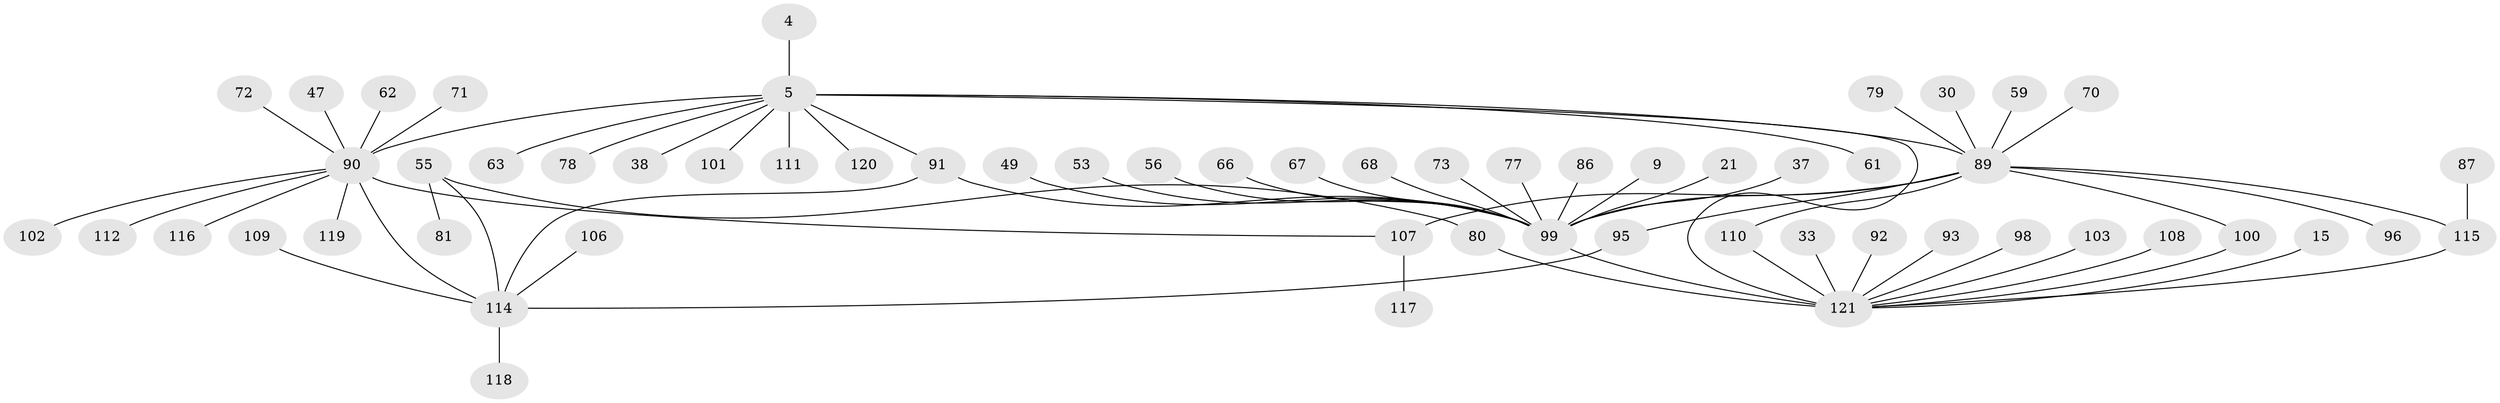 // original degree distribution, {13: 0.008264462809917356, 8: 0.01652892561983471, 3: 0.09090909090909091, 1: 0.5371900826446281, 6: 0.01652892561983471, 9: 0.008264462809917356, 12: 0.008264462809917356, 5: 0.049586776859504134, 2: 0.17355371900826447, 11: 0.01652892561983471, 4: 0.05785123966942149, 7: 0.01652892561983471}
// Generated by graph-tools (version 1.1) at 2025/47/03/09/25 04:47:11]
// undirected, 60 vertices, 68 edges
graph export_dot {
graph [start="1"]
  node [color=gray90,style=filled];
  4;
  5 [super="+1"];
  9;
  15;
  21;
  30;
  33 [super="+16"];
  37;
  38;
  47;
  49;
  53;
  55 [super="+54"];
  56;
  59;
  61;
  62;
  63 [super="+24"];
  66;
  67;
  68;
  70;
  71;
  72 [super="+25+29"];
  73;
  77;
  78;
  79;
  80;
  81;
  86 [super="+41"];
  87;
  89 [super="+13+32"];
  90 [super="+10+83"];
  91 [super="+69+43+76"];
  92;
  93 [super="+85"];
  95 [super="+52"];
  96;
  98 [super="+46"];
  99 [super="+35+88+48"];
  100;
  101;
  102;
  103;
  106;
  107;
  108;
  109;
  110 [super="+75"];
  111;
  112;
  114 [super="+17+36+6"];
  115 [super="+58"];
  116 [super="+97"];
  117;
  118 [super="+113"];
  119;
  120;
  121 [super="+64+31+105"];
  4 -- 5;
  5 -- 61;
  5 -- 120;
  5 -- 38;
  5 -- 101;
  5 -- 78;
  5 -- 111;
  5 -- 90 [weight=3];
  5 -- 89 [weight=3];
  5 -- 63;
  5 -- 91;
  5 -- 121;
  9 -- 99;
  15 -- 121;
  21 -- 99;
  30 -- 89;
  33 -- 121;
  37 -- 99;
  47 -- 90;
  49 -- 99;
  53 -- 99;
  55 -- 80 [weight=2];
  55 -- 81;
  55 -- 114 [weight=2];
  56 -- 99;
  59 -- 89;
  62 -- 90;
  66 -- 99;
  67 -- 99;
  68 -- 99;
  70 -- 89;
  71 -- 90;
  72 -- 90;
  73 -- 99;
  77 -- 99;
  79 -- 89;
  80 -- 121 [weight=2];
  86 -- 99;
  87 -- 115;
  89 -- 96;
  89 -- 107 [weight=2];
  89 -- 110;
  89 -- 99 [weight=5];
  89 -- 100;
  89 -- 115 [weight=2];
  89 -- 95;
  90 -- 102;
  90 -- 107;
  90 -- 112;
  90 -- 114 [weight=3];
  90 -- 119;
  90 -- 116;
  91 -- 99;
  91 -- 114;
  92 -- 121;
  93 -- 121;
  95 -- 114;
  98 -- 121;
  99 -- 121 [weight=3];
  100 -- 121;
  103 -- 121;
  106 -- 114;
  107 -- 117;
  108 -- 121;
  109 -- 114;
  110 -- 121;
  114 -- 118;
  115 -- 121;
}
